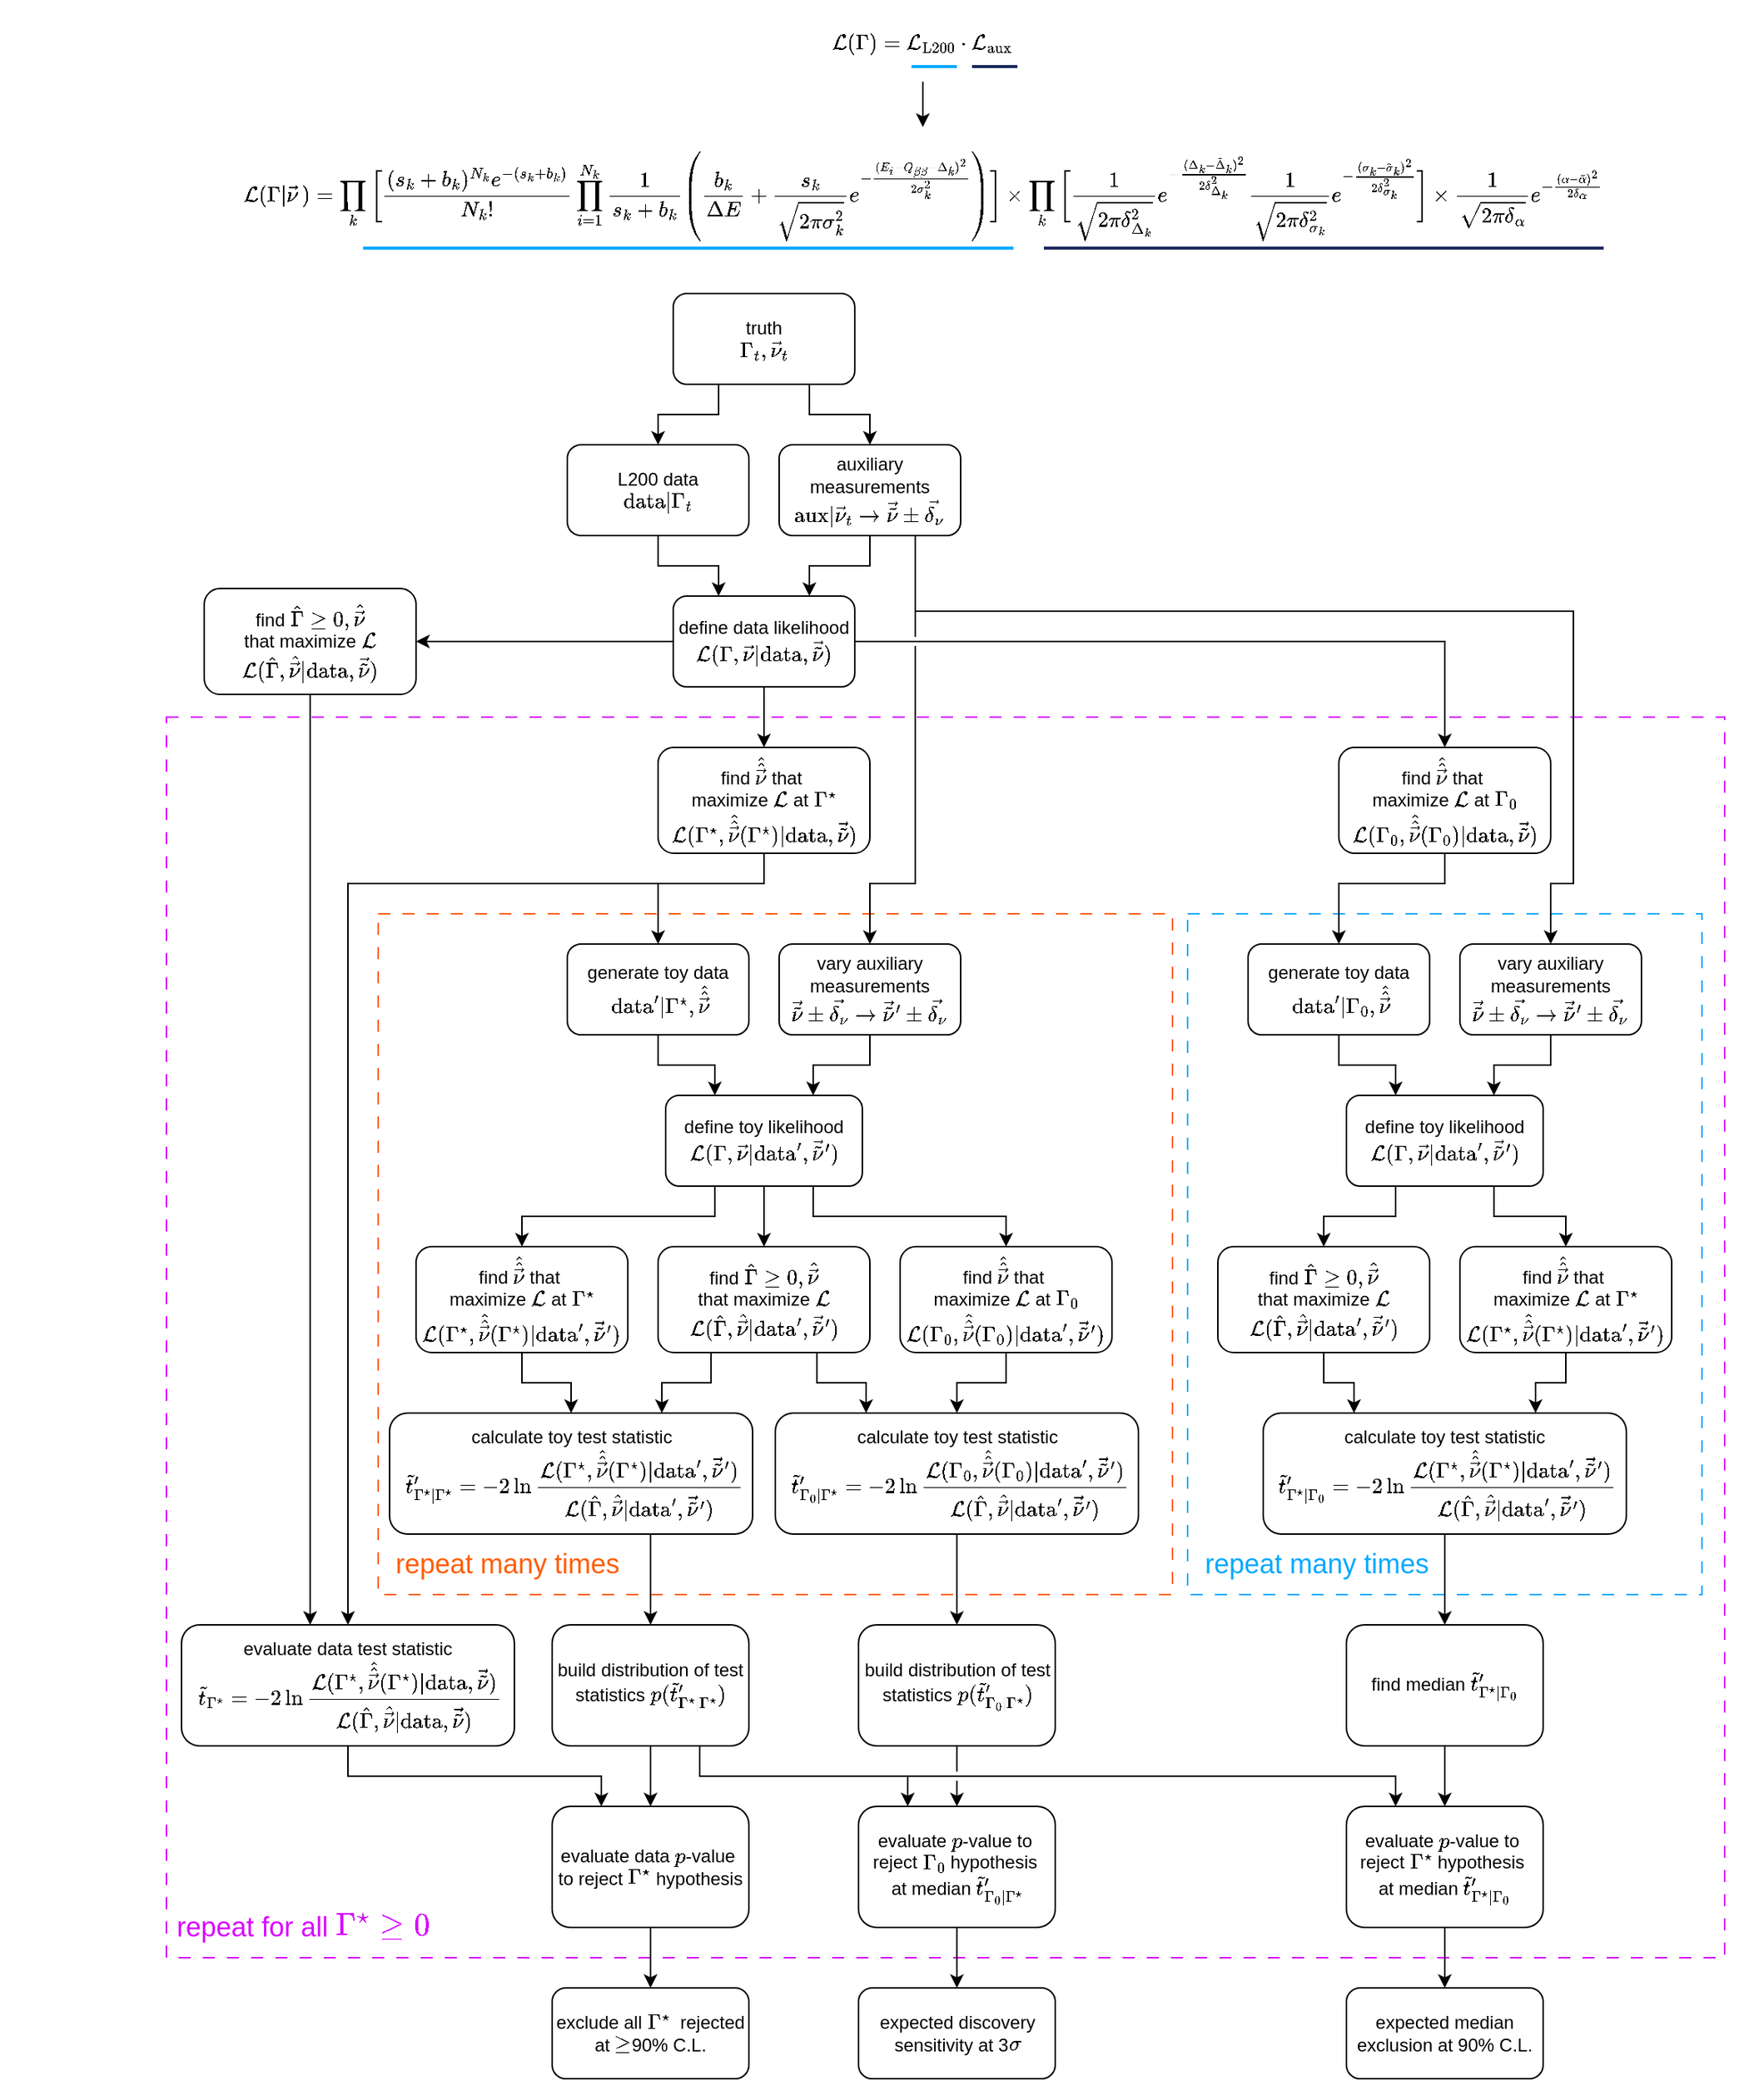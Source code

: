 <mxfile version="26.0.16">
  <diagram name="Page-1" id="N17phzSXL9w7y8zX3gDE">
    <mxGraphModel dx="3123" dy="1277" grid="1" gridSize="10" guides="1" tooltips="1" connect="1" arrows="1" fold="1" page="1" pageScale="1" pageWidth="850" pageHeight="1100" math="1" shadow="0">
      <root>
        <mxCell id="0" />
        <mxCell id="1" parent="0" />
        <mxCell id="dGh9uOD7rtoKU6u2wli6-2" value="$$\mathcal{L}(\Gamma) = \mathcal{L}_{\textrm{L200}} \cdot \mathcal{L}_{\textrm{aux}}$$" style="text;whiteSpace=wrap;align=center;verticalAlign=middle;" parent="1" vertex="1">
          <mxGeometry y="60" width="160" height="50" as="geometry" />
        </mxCell>
        <mxCell id="dGh9uOD7rtoKU6u2wli6-6" value="" style="endArrow=none;html=1;rounded=0;fontColor=#07A9FF;strokeColor=#07A9FF;strokeWidth=2;" parent="1" edge="1">
          <mxGeometry width="50" height="50" relative="1" as="geometry">
            <mxPoint x="72.5" y="100" as="sourcePoint" />
            <mxPoint x="102.5" y="100" as="targetPoint" />
          </mxGeometry>
        </mxCell>
        <mxCell id="dGh9uOD7rtoKU6u2wli6-7" value="" style="endArrow=none;html=1;rounded=0;fontColor=#07A9FF;strokeColor=#1A2A5B;strokeWidth=2;" parent="1" edge="1">
          <mxGeometry width="50" height="50" relative="1" as="geometry">
            <mxPoint x="112.5" y="100" as="sourcePoint" />
            <mxPoint x="142.5" y="100" as="targetPoint" />
          </mxGeometry>
        </mxCell>
        <mxCell id="dGh9uOD7rtoKU6u2wli6-10" value="" style="endArrow=classic;html=1;rounded=0;exitX=0.5;exitY=1;exitDx=0;exitDy=0;entryX=0.5;entryY=0;entryDx=0;entryDy=0;" parent="1" source="dGh9uOD7rtoKU6u2wli6-2" target="dGh9uOD7rtoKU6u2wli6-1" edge="1">
          <mxGeometry width="50" height="50" relative="1" as="geometry">
            <mxPoint x="82.5" y="100" as="sourcePoint" />
            <mxPoint x="192.5" y="100" as="targetPoint" />
          </mxGeometry>
        </mxCell>
        <mxCell id="dGh9uOD7rtoKU6u2wli6-12" value="" style="group" parent="1" vertex="1" connectable="0">
          <mxGeometry x="-425" y="140" width="1010" height="90" as="geometry" />
        </mxCell>
        <mxCell id="dGh9uOD7rtoKU6u2wli6-1" value="$$\mathcal{L}(\Gamma | \vec{\nu}\,) = \prod_k \bigg[ \frac{(s_k + b_k)^{N_k} e^{-(s_k + b_k)}}{N_k!} \prod_{i=1}^{N_k} \frac{1}{s_k + b_k} \left( \frac{b_k}{\Delta E} + \frac{s_k}{\sqrt{2 \pi \sigma_k^2}} e^{-\frac{(E_i - Q_{\beta\beta} - \Delta_k)^2}{2 \sigma_k^2}} \right) \bigg] &#xa;&#xa;\times \prod_k \bigg[ \frac{1}{\sqrt{2 \pi \delta_{\Delta_k}^2}} e^{-\frac{(\Delta_k - \tilde{\Delta}_k)^2}{2 \delta_{\Delta_k}^2}}   &#xa; \frac{1}{\sqrt{2 \pi \delta_{\sigma_k}^2}} e^{-\frac{(\sigma_k - &#xa;\tilde{\sigma}_k)^2}{2 \delta_{\sigma_k}^2}} \bigg] \times \frac{1}{\sqrt{2 &#xa;\pi \delta_{\alpha} }} e^{-\frac{(\alpha - \tilde{\alpha})^2}{2 &#xa;\delta_{\alpha}}}&#xa;   $$" style="text;whiteSpace=wrap;align=center;verticalAlign=middle;" parent="dGh9uOD7rtoKU6u2wli6-12" vertex="1">
          <mxGeometry width="1010" height="90" as="geometry" />
        </mxCell>
        <mxCell id="dGh9uOD7rtoKU6u2wli6-4" value="" style="endArrow=none;html=1;rounded=0;entryX=0.607;entryY=0.786;entryDx=0;entryDy=0;entryPerimeter=0;fontColor=#07A9FF;strokeColor=#07A9FF;strokeWidth=2;" parent="dGh9uOD7rtoKU6u2wli6-12" edge="1">
          <mxGeometry width="50" height="50" relative="1" as="geometry">
            <mxPoint x="135" y="80" as="sourcePoint" />
            <mxPoint x="564.92" y="80.04" as="targetPoint" />
          </mxGeometry>
        </mxCell>
        <mxCell id="dGh9uOD7rtoKU6u2wli6-8" value="" style="endArrow=none;html=1;rounded=0;fontColor=#07A9FF;strokeColor=#1A2A5B;strokeWidth=2;" parent="dGh9uOD7rtoKU6u2wli6-12" edge="1">
          <mxGeometry width="50" height="50" relative="1" as="geometry">
            <mxPoint x="585" y="80" as="sourcePoint" />
            <mxPoint x="955" y="80" as="targetPoint" />
          </mxGeometry>
        </mxCell>
        <mxCell id="2PbKzhoj5yn5WGjKip5O-1" value="" style="group" parent="1" vertex="1" connectable="0">
          <mxGeometry x="-530" y="250" width="1140" height="1180" as="geometry" />
        </mxCell>
        <mxCell id="ZSnNDYF2Bw-W7KcPjIif-54" value="" style="rounded=0;whiteSpace=wrap;html=1;fillColor=none;dashed=1;dashPattern=8 8;strokeColor=#D907FF;fontColor=#07A9FF;" parent="2PbKzhoj5yn5WGjKip5O-1" vertex="1">
          <mxGeometry x="110" y="280" width="1030" height="820" as="geometry" />
        </mxCell>
        <mxCell id="pB9OxfSEECygrkOrtsTo-2" value="" style="rounded=0;whiteSpace=wrap;html=1;fillColor=none;dashed=1;dashPattern=8 8;strokeColor=#FF5D07;" parent="2PbKzhoj5yn5WGjKip5O-1" vertex="1">
          <mxGeometry x="250" y="410" width="525" height="450" as="geometry" />
        </mxCell>
        <mxCell id="ZSnNDYF2Bw-W7KcPjIif-4" style="edgeStyle=orthogonalEdgeStyle;rounded=0;orthogonalLoop=1;jettySize=auto;html=1;exitX=0.25;exitY=1;exitDx=0;exitDy=0;entryX=0.5;entryY=0;entryDx=0;entryDy=0;" parent="2PbKzhoj5yn5WGjKip5O-1" source="pB9OxfSEECygrkOrtsTo-5" target="pB9OxfSEECygrkOrtsTo-7" edge="1">
          <mxGeometry relative="1" as="geometry" />
        </mxCell>
        <mxCell id="ZSnNDYF2Bw-W7KcPjIif-5" style="edgeStyle=orthogonalEdgeStyle;rounded=0;orthogonalLoop=1;jettySize=auto;html=1;exitX=0.75;exitY=1;exitDx=0;exitDy=0;entryX=0.5;entryY=0;entryDx=0;entryDy=0;" parent="2PbKzhoj5yn5WGjKip5O-1" source="pB9OxfSEECygrkOrtsTo-5" target="pB9OxfSEECygrkOrtsTo-9" edge="1">
          <mxGeometry relative="1" as="geometry" />
        </mxCell>
        <mxCell id="pB9OxfSEECygrkOrtsTo-5" value="&lt;div&gt;truth&lt;b&gt;&lt;br&gt;&lt;/b&gt;&lt;/div&gt;&lt;div&gt;\(\Gamma_t,&amp;nbsp; \vec{\nu}_t\)&lt;br&gt;&lt;/div&gt;" style="rounded=1;whiteSpace=wrap;html=1;fillColor=default;" parent="2PbKzhoj5yn5WGjKip5O-1" vertex="1">
          <mxGeometry x="445" width="120" height="60" as="geometry" />
        </mxCell>
        <mxCell id="pB9OxfSEECygrkOrtsTo-6" style="edgeStyle=orthogonalEdgeStyle;rounded=0;orthogonalLoop=1;jettySize=auto;html=1;exitX=0.5;exitY=1;exitDx=0;exitDy=0;entryX=0.25;entryY=0;entryDx=0;entryDy=0;" parent="2PbKzhoj5yn5WGjKip5O-1" source="pB9OxfSEECygrkOrtsTo-7" target="pB9OxfSEECygrkOrtsTo-20" edge="1">
          <mxGeometry relative="1" as="geometry" />
        </mxCell>
        <mxCell id="pB9OxfSEECygrkOrtsTo-7" value="&lt;div&gt;L200 data&lt;/div&gt;&lt;div&gt;\(\textrm{data} | \Gamma_t\)&lt;/div&gt;" style="rounded=1;whiteSpace=wrap;html=1;" parent="2PbKzhoj5yn5WGjKip5O-1" vertex="1">
          <mxGeometry x="375" y="100" width="120" height="60" as="geometry" />
        </mxCell>
        <mxCell id="pB9OxfSEECygrkOrtsTo-8" style="edgeStyle=orthogonalEdgeStyle;rounded=0;orthogonalLoop=1;jettySize=auto;html=1;exitX=0.5;exitY=1;exitDx=0;exitDy=0;entryX=0.75;entryY=0;entryDx=0;entryDy=0;" parent="2PbKzhoj5yn5WGjKip5O-1" source="pB9OxfSEECygrkOrtsTo-9" target="pB9OxfSEECygrkOrtsTo-20" edge="1">
          <mxGeometry relative="1" as="geometry" />
        </mxCell>
        <mxCell id="pB9OxfSEECygrkOrtsTo-9" value="&lt;div&gt;auxiliary measurements&lt;/div&gt;&lt;div&gt;\(\textrm{aux} | \vec{\nu}_t \to \vec{\tilde{\nu}} \pm \vec{\delta_\nu}\)&lt;/div&gt;" style="rounded=1;whiteSpace=wrap;html=1;" parent="2PbKzhoj5yn5WGjKip5O-1" vertex="1">
          <mxGeometry x="515" y="100" width="120" height="60" as="geometry" />
        </mxCell>
        <mxCell id="ZSnNDYF2Bw-W7KcPjIif-48" style="edgeStyle=orthogonalEdgeStyle;rounded=0;orthogonalLoop=1;jettySize=auto;html=1;exitX=0.5;exitY=1;exitDx=0;exitDy=0;entryX=0.5;entryY=0;entryDx=0;entryDy=0;" parent="2PbKzhoj5yn5WGjKip5O-1" source="pB9OxfSEECygrkOrtsTo-11" target="pB9OxfSEECygrkOrtsTo-13" edge="1">
          <mxGeometry relative="1" as="geometry">
            <Array as="points">
              <mxPoint x="505" y="390" />
              <mxPoint x="435" y="390" />
            </Array>
          </mxGeometry>
        </mxCell>
        <mxCell id="ZSnNDYF2Bw-W7KcPjIif-50" style="edgeStyle=orthogonalEdgeStyle;rounded=0;orthogonalLoop=1;jettySize=auto;html=1;exitX=0.5;exitY=1;exitDx=0;exitDy=0;entryX=0.5;entryY=0;entryDx=0;entryDy=0;" parent="2PbKzhoj5yn5WGjKip5O-1" source="pB9OxfSEECygrkOrtsTo-11" target="pB9OxfSEECygrkOrtsTo-22" edge="1">
          <mxGeometry relative="1" as="geometry">
            <Array as="points">
              <mxPoint x="505" y="390" />
              <mxPoint x="230" y="390" />
            </Array>
          </mxGeometry>
        </mxCell>
        <mxCell id="pB9OxfSEECygrkOrtsTo-11" value="&lt;div&gt;find \(\hat{\hat{\vec{\nu}}}\) that&amp;nbsp;&lt;/div&gt;&lt;div&gt;maximize \( \mathcal{L}\) at \(\Gamma^{\star}\)\(\mathcal{L}(\Gamma^{\star}, \hat{\hat{\vec{\nu}}}(\Gamma^{\star}) | \textrm{data},&amp;nbsp;\vec{\tilde{\nu}})\)&lt;/div&gt;" style="rounded=1;whiteSpace=wrap;html=1;" parent="2PbKzhoj5yn5WGjKip5O-1" vertex="1">
          <mxGeometry x="435" y="300" width="140" height="70" as="geometry" />
        </mxCell>
        <mxCell id="ZSnNDYF2Bw-W7KcPjIif-9" style="edgeStyle=orthogonalEdgeStyle;rounded=0;orthogonalLoop=1;jettySize=auto;html=1;exitX=0.5;exitY=1;exitDx=0;exitDy=0;entryX=0.25;entryY=0;entryDx=0;entryDy=0;" parent="2PbKzhoj5yn5WGjKip5O-1" source="pB9OxfSEECygrkOrtsTo-13" target="pB9OxfSEECygrkOrtsTo-31" edge="1">
          <mxGeometry relative="1" as="geometry" />
        </mxCell>
        <mxCell id="pB9OxfSEECygrkOrtsTo-13" value="&lt;div&gt;generate toy data&lt;/div&gt;&lt;div&gt;&amp;nbsp;\( \textrm{data}^{\prime} | \Gamma^{\star},&amp;nbsp; \hat{\hat{\vec{\nu}}}\)&lt;/div&gt;" style="rounded=1;whiteSpace=wrap;html=1;" parent="2PbKzhoj5yn5WGjKip5O-1" vertex="1">
          <mxGeometry x="375" y="430" width="120" height="60" as="geometry" />
        </mxCell>
        <mxCell id="ZSnNDYF2Bw-W7KcPjIif-10" style="edgeStyle=orthogonalEdgeStyle;rounded=0;orthogonalLoop=1;jettySize=auto;html=1;exitX=0.5;exitY=1;exitDx=0;exitDy=0;entryX=0.75;entryY=0;entryDx=0;entryDy=0;" parent="2PbKzhoj5yn5WGjKip5O-1" source="pB9OxfSEECygrkOrtsTo-15" target="pB9OxfSEECygrkOrtsTo-31" edge="1">
          <mxGeometry relative="1" as="geometry" />
        </mxCell>
        <mxCell id="pB9OxfSEECygrkOrtsTo-15" value="&lt;div&gt;vary auxiliary measurements&lt;/div&gt;&lt;div&gt;\(&amp;nbsp;\vec{\tilde{\nu}} \pm \vec{\delta_\nu} \to \vec{\tilde{\nu}}^{\prime} \pm \vec{\delta_\nu} \)&lt;/div&gt;" style="rounded=1;whiteSpace=wrap;html=1;" parent="2PbKzhoj5yn5WGjKip5O-1" vertex="1">
          <mxGeometry x="515" y="430" width="120" height="60" as="geometry" />
        </mxCell>
        <mxCell id="pB9OxfSEECygrkOrtsTo-16" style="edgeStyle=orthogonalEdgeStyle;rounded=0;orthogonalLoop=1;jettySize=auto;html=1;entryX=0.5;entryY=0;entryDx=0;entryDy=0;exitX=0.75;exitY=1;exitDx=0;exitDy=0;" parent="2PbKzhoj5yn5WGjKip5O-1" source="pB9OxfSEECygrkOrtsTo-17" target="pB9OxfSEECygrkOrtsTo-26" edge="1">
          <mxGeometry relative="1" as="geometry">
            <mxPoint x="604.667" y="620" as="targetPoint" />
            <Array as="points">
              <mxPoint x="430" y="820" />
            </Array>
          </mxGeometry>
        </mxCell>
        <mxCell id="pB9OxfSEECygrkOrtsTo-17" value="&lt;div&gt;calculate toy test statistic&lt;/div&gt;&lt;div&gt;&amp;nbsp;\(\tilde{t}_{\Gamma^{\star}|\Gamma^{\star}}^{\prime} = -2 \ln{ \dfrac{\mathcal{L}(\Gamma^{\star} , \hat{\hat{\vec{\nu}}}(\Gamma^{\star}) | \textrm{data}^{\prime},&amp;nbsp;\vec{\tilde{\nu}}^{\prime})}{\mathcal{L}(\hat{\Gamma} , \hat{\vec{\nu}}| \textrm{data}^{\prime},\vec{\tilde{\nu}}^{\prime})}} \)&lt;/div&gt;" style="rounded=1;whiteSpace=wrap;html=1;" parent="2PbKzhoj5yn5WGjKip5O-1" vertex="1">
          <mxGeometry x="257.5" y="740" width="240" height="80" as="geometry" />
        </mxCell>
        <mxCell id="ZSnNDYF2Bw-W7KcPjIif-44" style="edgeStyle=orthogonalEdgeStyle;rounded=0;orthogonalLoop=1;jettySize=auto;html=1;exitX=0;exitY=0.5;exitDx=0;exitDy=0;entryX=1;entryY=0.5;entryDx=0;entryDy=0;" parent="2PbKzhoj5yn5WGjKip5O-1" source="pB9OxfSEECygrkOrtsTo-20" target="ZSnNDYF2Bw-W7KcPjIif-1" edge="1">
          <mxGeometry relative="1" as="geometry" />
        </mxCell>
        <mxCell id="ZSnNDYF2Bw-W7KcPjIif-45" style="edgeStyle=orthogonalEdgeStyle;rounded=0;orthogonalLoop=1;jettySize=auto;html=1;exitX=0.5;exitY=1;exitDx=0;exitDy=0;entryX=0.5;entryY=0;entryDx=0;entryDy=0;" parent="2PbKzhoj5yn5WGjKip5O-1" source="pB9OxfSEECygrkOrtsTo-20" target="pB9OxfSEECygrkOrtsTo-11" edge="1">
          <mxGeometry relative="1" as="geometry" />
        </mxCell>
        <mxCell id="ZSnNDYF2Bw-W7KcPjIif-46" style="edgeStyle=orthogonalEdgeStyle;rounded=0;orthogonalLoop=1;jettySize=auto;html=1;exitX=1;exitY=0.5;exitDx=0;exitDy=0;entryX=0.5;entryY=0;entryDx=0;entryDy=0;" parent="2PbKzhoj5yn5WGjKip5O-1" source="pB9OxfSEECygrkOrtsTo-20" target="ZSnNDYF2Bw-W7KcPjIif-40" edge="1">
          <mxGeometry relative="1" as="geometry" />
        </mxCell>
        <mxCell id="pB9OxfSEECygrkOrtsTo-20" value="&lt;div&gt;define data likelihood&lt;/div&gt;&lt;div&gt;\(\mathcal{L}(\Gamma, \vec{\nu}&amp;nbsp;| \textrm{data},&amp;nbsp;\vec{\tilde{\nu}} ) \)&lt;br&gt;&lt;/div&gt;" style="rounded=1;whiteSpace=wrap;html=1;" parent="2PbKzhoj5yn5WGjKip5O-1" vertex="1">
          <mxGeometry x="445" y="200" width="120" height="60" as="geometry" />
        </mxCell>
        <mxCell id="pB9OxfSEECygrkOrtsTo-21" style="edgeStyle=orthogonalEdgeStyle;rounded=0;orthogonalLoop=1;jettySize=auto;html=1;exitX=0.5;exitY=1;exitDx=0;exitDy=0;entryX=0.25;entryY=0;entryDx=0;entryDy=0;" parent="2PbKzhoj5yn5WGjKip5O-1" source="pB9OxfSEECygrkOrtsTo-22" target="pB9OxfSEECygrkOrtsTo-28" edge="1">
          <mxGeometry relative="1" as="geometry" />
        </mxCell>
        <mxCell id="pB9OxfSEECygrkOrtsTo-22" value="&lt;div&gt;evaluate data test statistic&lt;/div&gt;&lt;div&gt;&amp;nbsp;\(\tilde{t}_{\Gamma^{\star}} = -2 \ln{ \dfrac{\mathcal{L}(\Gamma^{\star} , \hat{\hat{\vec{\nu}}}(\Gamma^{\star})| \textrm{data}, \vec{\tilde{\nu}})}{\mathcal{L}(\hat{\Gamma} , \hat{\vec{\nu}} | \textrm{data},&amp;nbsp;\vec{\tilde{\nu}})}} \)&lt;/div&gt;" style="rounded=1;whiteSpace=wrap;html=1;" parent="2PbKzhoj5yn5WGjKip5O-1" vertex="1">
          <mxGeometry x="120" y="880" width="220" height="80" as="geometry" />
        </mxCell>
        <mxCell id="pB9OxfSEECygrkOrtsTo-24" value="repeat many times " style="text;html=1;align=center;verticalAlign=middle;resizable=0;points=[];autosize=1;strokeColor=none;fillColor=none;fontColor=#FF5D07;fontStyle=0;fontSize=18;" parent="2PbKzhoj5yn5WGjKip5O-1" vertex="1">
          <mxGeometry x="250" y="820" width="170" height="40" as="geometry" />
        </mxCell>
        <mxCell id="pB9OxfSEECygrkOrtsTo-25" style="edgeStyle=orthogonalEdgeStyle;rounded=0;orthogonalLoop=1;jettySize=auto;html=1;exitX=0.5;exitY=1;exitDx=0;exitDy=0;entryX=0.5;entryY=0;entryDx=0;entryDy=0;" parent="2PbKzhoj5yn5WGjKip5O-1" source="pB9OxfSEECygrkOrtsTo-26" target="pB9OxfSEECygrkOrtsTo-28" edge="1">
          <mxGeometry relative="1" as="geometry" />
        </mxCell>
        <mxCell id="bBynNb3wQJQUOTrhg3W1-17" style="edgeStyle=orthogonalEdgeStyle;rounded=0;orthogonalLoop=1;jettySize=auto;html=1;exitX=0.75;exitY=1;exitDx=0;exitDy=0;entryX=0.25;entryY=0;entryDx=0;entryDy=0;jumpStyle=gap;" edge="1" parent="2PbKzhoj5yn5WGjKip5O-1" source="pB9OxfSEECygrkOrtsTo-26" target="ZSnNDYF2Bw-W7KcPjIif-55">
          <mxGeometry relative="1" as="geometry" />
        </mxCell>
        <mxCell id="bBynNb3wQJQUOTrhg3W1-20" style="edgeStyle=orthogonalEdgeStyle;rounded=0;orthogonalLoop=1;jettySize=auto;html=1;exitX=0.75;exitY=1;exitDx=0;exitDy=0;entryX=0.25;entryY=0;entryDx=0;entryDy=0;" edge="1" parent="2PbKzhoj5yn5WGjKip5O-1" source="pB9OxfSEECygrkOrtsTo-26" target="bBynNb3wQJQUOTrhg3W1-15">
          <mxGeometry relative="1" as="geometry" />
        </mxCell>
        <mxCell id="pB9OxfSEECygrkOrtsTo-26" value="build distribution of test statistics \( p(\tilde{t}_{\Gamma^{\star}|\Gamma^{\star}}^{\prime} ) \)" style="rounded=1;whiteSpace=wrap;html=1;" parent="2PbKzhoj5yn5WGjKip5O-1" vertex="1">
          <mxGeometry x="365" y="880" width="130" height="80" as="geometry" />
        </mxCell>
        <mxCell id="pB9OxfSEECygrkOrtsTo-27" style="edgeStyle=orthogonalEdgeStyle;rounded=0;orthogonalLoop=1;jettySize=auto;html=1;exitX=0.5;exitY=1;exitDx=0;exitDy=0;entryX=0.5;entryY=0;entryDx=0;entryDy=0;" parent="2PbKzhoj5yn5WGjKip5O-1" source="pB9OxfSEECygrkOrtsTo-28" target="pB9OxfSEECygrkOrtsTo-29" edge="1">
          <mxGeometry relative="1" as="geometry">
            <mxPoint x="444.69" y="990" as="targetPoint" />
          </mxGeometry>
        </mxCell>
        <mxCell id="pB9OxfSEECygrkOrtsTo-28" value="&lt;div&gt;evaluate data \(p\)-value&amp;nbsp;&lt;/div&gt;&lt;div&gt;to reject \(\Gamma^{\star}\) hypothesis&lt;/div&gt;" style="rounded=1;whiteSpace=wrap;html=1;" parent="2PbKzhoj5yn5WGjKip5O-1" vertex="1">
          <mxGeometry x="365" y="1000" width="130" height="80" as="geometry" />
        </mxCell>
        <mxCell id="pB9OxfSEECygrkOrtsTo-29" value="exclude all \(\Gamma^{\star}\)&amp;nbsp; rejected at \(\geq\)90% C.L." style="rounded=1;whiteSpace=wrap;html=1;" parent="2PbKzhoj5yn5WGjKip5O-1" vertex="1">
          <mxGeometry x="365" y="1120" width="130" height="60" as="geometry" />
        </mxCell>
        <mxCell id="ZSnNDYF2Bw-W7KcPjIif-13" style="edgeStyle=orthogonalEdgeStyle;rounded=0;orthogonalLoop=1;jettySize=auto;html=1;exitX=0.25;exitY=1;exitDx=0;exitDy=0;entryX=0.5;entryY=0;entryDx=0;entryDy=0;" parent="2PbKzhoj5yn5WGjKip5O-1" source="pB9OxfSEECygrkOrtsTo-31" target="bBynNb3wQJQUOTrhg3W1-8" edge="1">
          <mxGeometry relative="1" as="geometry">
            <mxPoint x="425.0" y="630" as="targetPoint" />
          </mxGeometry>
        </mxCell>
        <mxCell id="ZSnNDYF2Bw-W7KcPjIif-14" style="edgeStyle=orthogonalEdgeStyle;rounded=0;orthogonalLoop=1;jettySize=auto;html=1;exitX=0.5;exitY=1;exitDx=0;exitDy=0;entryX=0.5;entryY=0;entryDx=0;entryDy=0;" parent="2PbKzhoj5yn5WGjKip5O-1" source="pB9OxfSEECygrkOrtsTo-31" target="bBynNb3wQJQUOTrhg3W1-7" edge="1">
          <mxGeometry relative="1" as="geometry">
            <mxPoint x="585.0" y="630" as="targetPoint" />
            <Array as="points" />
          </mxGeometry>
        </mxCell>
        <mxCell id="bBynNb3wQJQUOTrhg3W1-5" style="edgeStyle=orthogonalEdgeStyle;rounded=0;orthogonalLoop=1;jettySize=auto;html=1;exitX=0.75;exitY=1;exitDx=0;exitDy=0;entryX=0.5;entryY=0;entryDx=0;entryDy=0;" edge="1" parent="2PbKzhoj5yn5WGjKip5O-1" source="pB9OxfSEECygrkOrtsTo-31" target="bBynNb3wQJQUOTrhg3W1-3">
          <mxGeometry relative="1" as="geometry" />
        </mxCell>
        <mxCell id="pB9OxfSEECygrkOrtsTo-31" value="&lt;div&gt;define toy likelihood&lt;/div&gt;&lt;div&gt;\(\mathcal{L}(\Gamma, \vec{\nu}&amp;nbsp;| \textrm{data}^{\prime},&amp;nbsp;\vec{\tilde{\nu}}^{\prime} ) \)&lt;br&gt;&lt;/div&gt;" style="rounded=1;whiteSpace=wrap;html=1;" parent="2PbKzhoj5yn5WGjKip5O-1" vertex="1">
          <mxGeometry x="440" y="530" width="130" height="60" as="geometry" />
        </mxCell>
        <mxCell id="pB9OxfSEECygrkOrtsTo-32" value="repeat for all \( \Gamma^{\star} \geq 0\) " style="text;html=1;align=center;verticalAlign=middle;resizable=0;points=[];autosize=1;strokeColor=none;fillColor=none;fontColor=#D907FF;fontStyle=0;fontSize=18;" parent="2PbKzhoj5yn5WGjKip5O-1" vertex="1">
          <mxGeometry x="30" y="1060" width="340" height="40" as="geometry" />
        </mxCell>
        <mxCell id="ZSnNDYF2Bw-W7KcPjIif-6" style="edgeStyle=orthogonalEdgeStyle;rounded=0;orthogonalLoop=1;jettySize=auto;html=1;exitX=0.5;exitY=1;exitDx=0;exitDy=0;entryX=0.388;entryY=0;entryDx=0;entryDy=0;entryPerimeter=0;" parent="2PbKzhoj5yn5WGjKip5O-1" source="ZSnNDYF2Bw-W7KcPjIif-1" target="pB9OxfSEECygrkOrtsTo-22" edge="1">
          <mxGeometry relative="1" as="geometry">
            <Array as="points">
              <mxPoint x="205" y="880" />
            </Array>
          </mxGeometry>
        </mxCell>
        <mxCell id="ZSnNDYF2Bw-W7KcPjIif-1" value="&lt;div&gt;find \(\hat{\Gamma} \geq 0, \hat{\vec{\nu}}\) that&amp;nbsp;maximize \( \mathcal{L}\) \(\mathcal{L}(\hat{\Gamma} , \hat{\vec{\nu}} | \textrm{data},&amp;nbsp;\vec{\tilde{\nu}})\)&lt;/div&gt;" style="rounded=1;whiteSpace=wrap;html=1;" parent="2PbKzhoj5yn5WGjKip5O-1" vertex="1">
          <mxGeometry x="135" y="195" width="140" height="70" as="geometry" />
        </mxCell>
        <mxCell id="ZSnNDYF2Bw-W7KcPjIif-18" style="edgeStyle=orthogonalEdgeStyle;rounded=0;orthogonalLoop=1;jettySize=auto;html=1;exitX=0.25;exitY=1;exitDx=0;exitDy=0;entryX=0.75;entryY=0;entryDx=0;entryDy=0;" parent="2PbKzhoj5yn5WGjKip5O-1" source="bBynNb3wQJQUOTrhg3W1-7" target="pB9OxfSEECygrkOrtsTo-17" edge="1">
          <mxGeometry relative="1" as="geometry">
            <mxPoint x="585.0" y="700" as="sourcePoint" />
          </mxGeometry>
        </mxCell>
        <mxCell id="ZSnNDYF2Bw-W7KcPjIif-17" style="edgeStyle=orthogonalEdgeStyle;rounded=0;orthogonalLoop=1;jettySize=auto;html=1;exitX=0.5;exitY=1;exitDx=0;exitDy=0;entryX=0.5;entryY=0;entryDx=0;entryDy=0;" parent="2PbKzhoj5yn5WGjKip5O-1" source="bBynNb3wQJQUOTrhg3W1-8" target="pB9OxfSEECygrkOrtsTo-17" edge="1">
          <mxGeometry relative="1" as="geometry">
            <mxPoint x="425.0" y="700" as="sourcePoint" />
            <mxPoint x="425" y="740" as="targetPoint" />
            <Array as="points" />
          </mxGeometry>
        </mxCell>
        <mxCell id="ZSnNDYF2Bw-W7KcPjIif-21" value="" style="rounded=0;whiteSpace=wrap;html=1;fillColor=none;dashed=1;dashPattern=8 8;strokeColor=#07A9FF;" parent="2PbKzhoj5yn5WGjKip5O-1" vertex="1">
          <mxGeometry x="785" y="410" width="340" height="450" as="geometry" />
        </mxCell>
        <mxCell id="ZSnNDYF2Bw-W7KcPjIif-24" style="edgeStyle=orthogonalEdgeStyle;rounded=0;orthogonalLoop=1;jettySize=auto;html=1;exitX=0.5;exitY=1;exitDx=0;exitDy=0;entryX=0.25;entryY=0;entryDx=0;entryDy=0;" parent="2PbKzhoj5yn5WGjKip5O-1" source="ZSnNDYF2Bw-W7KcPjIif-25" target="ZSnNDYF2Bw-W7KcPjIif-33" edge="1">
          <mxGeometry relative="1" as="geometry" />
        </mxCell>
        <mxCell id="ZSnNDYF2Bw-W7KcPjIif-25" value="&lt;div&gt;generate toy data&lt;/div&gt;&lt;div&gt;&amp;nbsp;\( \textrm{data}^{\prime} | \Gamma_0,&amp;nbsp; \hat{\hat{\vec{\nu}}}\)&lt;/div&gt;" style="rounded=1;whiteSpace=wrap;html=1;" parent="2PbKzhoj5yn5WGjKip5O-1" vertex="1">
          <mxGeometry x="825" y="430" width="120" height="60" as="geometry" />
        </mxCell>
        <mxCell id="ZSnNDYF2Bw-W7KcPjIif-26" style="edgeStyle=orthogonalEdgeStyle;rounded=0;orthogonalLoop=1;jettySize=auto;html=1;exitX=0.5;exitY=1;exitDx=0;exitDy=0;entryX=0.75;entryY=0;entryDx=0;entryDy=0;" parent="2PbKzhoj5yn5WGjKip5O-1" source="ZSnNDYF2Bw-W7KcPjIif-27" target="ZSnNDYF2Bw-W7KcPjIif-33" edge="1">
          <mxGeometry relative="1" as="geometry" />
        </mxCell>
        <mxCell id="ZSnNDYF2Bw-W7KcPjIif-27" value="&lt;div&gt;vary auxiliary measurements&lt;/div&gt;&lt;div&gt;\(&amp;nbsp;\vec{\tilde{\nu}} \pm \vec{\delta_\nu} \to \vec{\tilde{\nu}}^{\prime} \pm \vec{\delta_\nu} \)&lt;/div&gt;" style="rounded=1;whiteSpace=wrap;html=1;" parent="2PbKzhoj5yn5WGjKip5O-1" vertex="1">
          <mxGeometry x="965" y="430" width="120" height="60" as="geometry" />
        </mxCell>
        <mxCell id="ZSnNDYF2Bw-W7KcPjIif-28" style="edgeStyle=orthogonalEdgeStyle;rounded=0;orthogonalLoop=1;jettySize=auto;html=1;exitX=0.5;exitY=1;exitDx=0;exitDy=0;entryX=0.5;entryY=0;entryDx=0;entryDy=0;" parent="2PbKzhoj5yn5WGjKip5O-1" source="ZSnNDYF2Bw-W7KcPjIif-29" target="ZSnNDYF2Bw-W7KcPjIif-51" edge="1">
          <mxGeometry relative="1" as="geometry">
            <mxPoint x="955" y="880" as="targetPoint" />
          </mxGeometry>
        </mxCell>
        <mxCell id="ZSnNDYF2Bw-W7KcPjIif-29" value="&lt;div&gt;calculate toy test statistic&lt;/div&gt;&lt;div&gt;&amp;nbsp;\(\tilde{t}_{\Gamma^{\star} | \Gamma_0}^{\prime} = -2 \ln{ \dfrac{\mathcal{L}(\Gamma^{\star} , \hat{\hat{\vec{\nu}}}(\Gamma^{\star}) | \textrm{data}^{\prime},&amp;nbsp;\vec{\tilde{\nu}}^{\prime})}{\mathcal{L}(\hat{\Gamma} , \hat{\vec{\nu}}| \textrm{data}^{\prime},\vec{\tilde{\nu}}^{\prime})}} \)&lt;/div&gt;" style="rounded=1;whiteSpace=wrap;html=1;" parent="2PbKzhoj5yn5WGjKip5O-1" vertex="1">
          <mxGeometry x="835" y="740" width="240" height="80" as="geometry" />
        </mxCell>
        <mxCell id="ZSnNDYF2Bw-W7KcPjIif-30" value="repeat many times " style="text;html=1;align=center;verticalAlign=middle;resizable=0;points=[];autosize=1;strokeColor=none;fillColor=none;fontColor=#07A9FF;fontStyle=0;fontSize=18;" parent="2PbKzhoj5yn5WGjKip5O-1" vertex="1">
          <mxGeometry x="785" y="820" width="170" height="40" as="geometry" />
        </mxCell>
        <mxCell id="ZSnNDYF2Bw-W7KcPjIif-31" style="edgeStyle=orthogonalEdgeStyle;rounded=0;orthogonalLoop=1;jettySize=auto;html=1;exitX=0.25;exitY=1;exitDx=0;exitDy=0;entryX=0.5;entryY=0;entryDx=0;entryDy=0;" parent="2PbKzhoj5yn5WGjKip5O-1" source="ZSnNDYF2Bw-W7KcPjIif-33" target="ZSnNDYF2Bw-W7KcPjIif-37" edge="1">
          <mxGeometry relative="1" as="geometry" />
        </mxCell>
        <mxCell id="ZSnNDYF2Bw-W7KcPjIif-32" style="edgeStyle=orthogonalEdgeStyle;rounded=0;orthogonalLoop=1;jettySize=auto;html=1;exitX=0.75;exitY=1;exitDx=0;exitDy=0;entryX=0.5;entryY=0;entryDx=0;entryDy=0;" parent="2PbKzhoj5yn5WGjKip5O-1" source="ZSnNDYF2Bw-W7KcPjIif-33" target="ZSnNDYF2Bw-W7KcPjIif-35" edge="1">
          <mxGeometry relative="1" as="geometry" />
        </mxCell>
        <mxCell id="ZSnNDYF2Bw-W7KcPjIif-33" value="&lt;div&gt;define toy likelihood&lt;/div&gt;&lt;div&gt;\(\mathcal{L}(\Gamma, \vec{\nu}&amp;nbsp;| \textrm{data}^{\prime},&amp;nbsp;\vec{\tilde{\nu}}^{\prime} ) \)&lt;br&gt;&lt;/div&gt;" style="rounded=1;whiteSpace=wrap;html=1;" parent="2PbKzhoj5yn5WGjKip5O-1" vertex="1">
          <mxGeometry x="890" y="530" width="130" height="60" as="geometry" />
        </mxCell>
        <mxCell id="ZSnNDYF2Bw-W7KcPjIif-34" style="edgeStyle=orthogonalEdgeStyle;rounded=0;orthogonalLoop=1;jettySize=auto;html=1;exitX=0.5;exitY=1;exitDx=0;exitDy=0;entryX=0.75;entryY=0;entryDx=0;entryDy=0;" parent="2PbKzhoj5yn5WGjKip5O-1" source="ZSnNDYF2Bw-W7KcPjIif-35" target="ZSnNDYF2Bw-W7KcPjIif-29" edge="1">
          <mxGeometry relative="1" as="geometry" />
        </mxCell>
        <mxCell id="ZSnNDYF2Bw-W7KcPjIif-35" value="&lt;div&gt;find \(\hat{\hat{\vec{\nu}}}\) that&amp;nbsp;&lt;/div&gt;&lt;div&gt;maximize \( \mathcal{L}\) at \(\Gamma^{\star}\)\(\mathcal{L}(\Gamma^{\star}, \hat{\hat{\vec{\nu}}}(\Gamma^{\star}) | \textrm{data}^{\prime},&amp;nbsp;\vec{\tilde{\nu}}^{\prime})\)&lt;/div&gt;" style="rounded=1;whiteSpace=wrap;html=1;" parent="2PbKzhoj5yn5WGjKip5O-1" vertex="1">
          <mxGeometry x="965" y="630" width="140" height="70" as="geometry" />
        </mxCell>
        <mxCell id="ZSnNDYF2Bw-W7KcPjIif-36" style="edgeStyle=orthogonalEdgeStyle;rounded=0;orthogonalLoop=1;jettySize=auto;html=1;exitX=0.5;exitY=1;exitDx=0;exitDy=0;entryX=0.25;entryY=0;entryDx=0;entryDy=0;" parent="2PbKzhoj5yn5WGjKip5O-1" source="ZSnNDYF2Bw-W7KcPjIif-37" target="ZSnNDYF2Bw-W7KcPjIif-29" edge="1">
          <mxGeometry relative="1" as="geometry" />
        </mxCell>
        <mxCell id="ZSnNDYF2Bw-W7KcPjIif-37" value="&lt;div&gt;find \(\hat{\Gamma} \geq 0, \hat{\vec{\nu}}\) that&amp;nbsp;maximize \( \mathcal{L}\) \(\mathcal{L}(\hat{\Gamma} , \hat{\vec{\nu}} | \textrm{data}^{\prime},&amp;nbsp;\vec{\tilde{\nu}}^{\prime})\)&lt;/div&gt;" style="rounded=1;whiteSpace=wrap;html=1;" parent="2PbKzhoj5yn5WGjKip5O-1" vertex="1">
          <mxGeometry x="805" y="630" width="140" height="70" as="geometry" />
        </mxCell>
        <mxCell id="ZSnNDYF2Bw-W7KcPjIif-49" style="edgeStyle=orthogonalEdgeStyle;rounded=0;orthogonalLoop=1;jettySize=auto;html=1;exitX=0.5;exitY=1;exitDx=0;exitDy=0;entryX=0.5;entryY=0;entryDx=0;entryDy=0;" parent="2PbKzhoj5yn5WGjKip5O-1" source="ZSnNDYF2Bw-W7KcPjIif-40" target="ZSnNDYF2Bw-W7KcPjIif-25" edge="1">
          <mxGeometry relative="1" as="geometry">
            <Array as="points">
              <mxPoint x="955" y="390" />
              <mxPoint x="885" y="390" />
            </Array>
          </mxGeometry>
        </mxCell>
        <mxCell id="ZSnNDYF2Bw-W7KcPjIif-40" value="&lt;div&gt;find \(\hat{\hat{\vec{\nu}}}\) that&amp;nbsp;&lt;/div&gt;&lt;div&gt;maximize \( \mathcal{L}\) at \(\Gamma_{0}\)\(\mathcal{L}(\Gamma_{0}, \hat{\hat{\vec{\nu}}}(\Gamma_{0}) | \textrm{data},&amp;nbsp;\vec{\tilde{\nu}})\)&lt;/div&gt;" style="rounded=1;whiteSpace=wrap;html=1;" parent="2PbKzhoj5yn5WGjKip5O-1" vertex="1">
          <mxGeometry x="885" y="300" width="140" height="70" as="geometry" />
        </mxCell>
        <mxCell id="ZSnNDYF2Bw-W7KcPjIif-43" style="edgeStyle=orthogonalEdgeStyle;rounded=0;orthogonalLoop=1;jettySize=auto;html=1;exitX=0.75;exitY=1;exitDx=0;exitDy=0;entryX=0.5;entryY=0;entryDx=0;entryDy=0;jumpStyle=gap;" parent="2PbKzhoj5yn5WGjKip5O-1" source="pB9OxfSEECygrkOrtsTo-9" target="pB9OxfSEECygrkOrtsTo-15" edge="1">
          <mxGeometry relative="1" as="geometry">
            <Array as="points">
              <mxPoint x="605" y="390" />
              <mxPoint x="575" y="390" />
            </Array>
          </mxGeometry>
        </mxCell>
        <mxCell id="ZSnNDYF2Bw-W7KcPjIif-42" style="edgeStyle=orthogonalEdgeStyle;rounded=0;orthogonalLoop=1;jettySize=auto;html=1;exitX=0.75;exitY=1;exitDx=0;exitDy=0;entryX=0.5;entryY=0;entryDx=0;entryDy=0;jumpStyle=gap;" parent="2PbKzhoj5yn5WGjKip5O-1" source="pB9OxfSEECygrkOrtsTo-9" target="ZSnNDYF2Bw-W7KcPjIif-27" edge="1">
          <mxGeometry relative="1" as="geometry">
            <Array as="points">
              <mxPoint x="605" y="210" />
              <mxPoint x="1040" y="210" />
              <mxPoint x="1040" y="390" />
              <mxPoint x="1025" y="390" />
            </Array>
          </mxGeometry>
        </mxCell>
        <mxCell id="ZSnNDYF2Bw-W7KcPjIif-56" style="edgeStyle=orthogonalEdgeStyle;rounded=0;orthogonalLoop=1;jettySize=auto;html=1;exitX=0.5;exitY=1;exitDx=0;exitDy=0;entryX=0.5;entryY=0;entryDx=0;entryDy=0;" parent="2PbKzhoj5yn5WGjKip5O-1" source="ZSnNDYF2Bw-W7KcPjIif-51" target="ZSnNDYF2Bw-W7KcPjIif-55" edge="1">
          <mxGeometry relative="1" as="geometry" />
        </mxCell>
        <mxCell id="ZSnNDYF2Bw-W7KcPjIif-51" value="find median \( \tilde{t}_{\Gamma^{\star} | \Gamma_0}^{\prime} \)" style="rounded=1;whiteSpace=wrap;html=1;" parent="2PbKzhoj5yn5WGjKip5O-1" vertex="1">
          <mxGeometry x="890" y="880" width="130" height="80" as="geometry" />
        </mxCell>
        <mxCell id="ZSnNDYF2Bw-W7KcPjIif-58" style="edgeStyle=orthogonalEdgeStyle;rounded=0;orthogonalLoop=1;jettySize=auto;html=1;exitX=0.5;exitY=1;exitDx=0;exitDy=0;entryX=0.5;entryY=0;entryDx=0;entryDy=0;" parent="2PbKzhoj5yn5WGjKip5O-1" source="ZSnNDYF2Bw-W7KcPjIif-55" target="ZSnNDYF2Bw-W7KcPjIif-57" edge="1">
          <mxGeometry relative="1" as="geometry" />
        </mxCell>
        <mxCell id="ZSnNDYF2Bw-W7KcPjIif-55" value="&lt;div&gt;evaluate \(p\)-value to&amp;nbsp;&lt;/div&gt;&lt;div&gt;reject \(\Gamma^{\star}\) hypothesis&amp;nbsp;&lt;/div&gt;&lt;div&gt;at median \( \tilde{t}_{\Gamma^{\star} | \Gamma_0}^{\prime} \) &lt;/div&gt;" style="rounded=1;whiteSpace=wrap;html=1;" parent="2PbKzhoj5yn5WGjKip5O-1" vertex="1">
          <mxGeometry x="890" y="1000" width="130" height="80" as="geometry" />
        </mxCell>
        <mxCell id="ZSnNDYF2Bw-W7KcPjIif-57" value="expected median exclusion at 90% C.L." style="rounded=1;whiteSpace=wrap;html=1;" parent="2PbKzhoj5yn5WGjKip5O-1" vertex="1">
          <mxGeometry x="890" y="1120" width="130" height="60" as="geometry" />
        </mxCell>
        <mxCell id="bBynNb3wQJQUOTrhg3W1-3" value="&lt;div&gt;find \(\hat{\hat{\vec{\nu}}}\) that&amp;nbsp;&lt;/div&gt;&lt;div&gt;maximize \( \mathcal{L}\) at \(\Gamma_0\)\(\mathcal{L}(\Gamma_0, \hat{\hat{\vec{\nu}}}(\Gamma_0) | \textrm{data}^{\prime},&amp;nbsp;\vec{\tilde{\nu}}^{\prime})\)&lt;/div&gt;" style="rounded=1;whiteSpace=wrap;html=1;" vertex="1" parent="2PbKzhoj5yn5WGjKip5O-1">
          <mxGeometry x="595" y="630" width="140" height="70" as="geometry" />
        </mxCell>
        <mxCell id="bBynNb3wQJQUOTrhg3W1-12" style="edgeStyle=orthogonalEdgeStyle;rounded=0;orthogonalLoop=1;jettySize=auto;html=1;exitX=0.5;exitY=1;exitDx=0;exitDy=0;entryX=0.5;entryY=0;entryDx=0;entryDy=0;" edge="1" parent="2PbKzhoj5yn5WGjKip5O-1" source="bBynNb3wQJQUOTrhg3W1-4" target="bBynNb3wQJQUOTrhg3W1-11">
          <mxGeometry relative="1" as="geometry" />
        </mxCell>
        <mxCell id="bBynNb3wQJQUOTrhg3W1-4" value="&lt;div&gt;calculate toy test statistic&lt;/div&gt;&lt;div&gt;&amp;nbsp;\(\tilde{t}_{\Gamma_0|\Gamma^{\star}}^{\prime} = -2 \ln{ \dfrac{\mathcal{L}(\Gamma_0 , \hat{\hat{\vec{\nu}}}(\Gamma_0) | \textrm{data}^{\prime},&amp;nbsp;\vec{\tilde{\nu}}^{\prime})}{\mathcal{L}(\hat{\Gamma} , \hat{\vec{\nu}}| \textrm{data}^{\prime},\vec{\tilde{\nu}}^{\prime})}} \)&lt;/div&gt;" style="rounded=1;whiteSpace=wrap;html=1;" vertex="1" parent="2PbKzhoj5yn5WGjKip5O-1">
          <mxGeometry x="512.5" y="740" width="240" height="80" as="geometry" />
        </mxCell>
        <mxCell id="bBynNb3wQJQUOTrhg3W1-6" style="edgeStyle=orthogonalEdgeStyle;rounded=0;orthogonalLoop=1;jettySize=auto;html=1;exitX=0.5;exitY=1;exitDx=0;exitDy=0;entryX=0.5;entryY=0;entryDx=0;entryDy=0;" edge="1" parent="2PbKzhoj5yn5WGjKip5O-1" source="bBynNb3wQJQUOTrhg3W1-3" target="bBynNb3wQJQUOTrhg3W1-4">
          <mxGeometry relative="1" as="geometry">
            <mxPoint x="745" y="740" as="targetPoint" />
          </mxGeometry>
        </mxCell>
        <mxCell id="bBynNb3wQJQUOTrhg3W1-7" value="&lt;div&gt;find \(\hat{\Gamma} \geq 0, \hat{\vec{\nu}}\) that&amp;nbsp;maximize \( \mathcal{L}\) \(\mathcal{L}(\hat{\Gamma} , \hat{\vec{\nu}} | \textrm{data}^{\prime},&amp;nbsp;\vec{\tilde{\nu}}^{\prime})\)&lt;/div&gt;" style="rounded=1;whiteSpace=wrap;html=1;" vertex="1" parent="2PbKzhoj5yn5WGjKip5O-1">
          <mxGeometry x="435" y="630" width="140" height="70" as="geometry" />
        </mxCell>
        <mxCell id="bBynNb3wQJQUOTrhg3W1-8" value="&lt;div&gt;find \(\hat{\hat{\vec{\nu}}}\) that&amp;nbsp;&lt;/div&gt;&lt;div&gt;maximize \( \mathcal{L}\) at \(\Gamma^{\star}\)\(\mathcal{L}(\Gamma^{\star}, \hat{\hat{\vec{\nu}}}(\Gamma^{\star}) | \textrm{data}^{\prime},&amp;nbsp;\vec{\tilde{\nu}}^{\prime})\)&lt;/div&gt;" style="rounded=1;whiteSpace=wrap;html=1;" vertex="1" parent="2PbKzhoj5yn5WGjKip5O-1">
          <mxGeometry x="275" y="630" width="140" height="70" as="geometry" />
        </mxCell>
        <mxCell id="bBynNb3wQJQUOTrhg3W1-10" style="edgeStyle=orthogonalEdgeStyle;rounded=0;orthogonalLoop=1;jettySize=auto;html=1;exitX=0.75;exitY=1;exitDx=0;exitDy=0;entryX=0.25;entryY=0;entryDx=0;entryDy=0;" edge="1" parent="2PbKzhoj5yn5WGjKip5O-1" source="bBynNb3wQJQUOTrhg3W1-7" target="bBynNb3wQJQUOTrhg3W1-4">
          <mxGeometry relative="1" as="geometry">
            <mxPoint x="560" y="710" as="sourcePoint" />
            <mxPoint x="545" y="750" as="targetPoint" />
          </mxGeometry>
        </mxCell>
        <mxCell id="bBynNb3wQJQUOTrhg3W1-16" style="edgeStyle=orthogonalEdgeStyle;rounded=0;orthogonalLoop=1;jettySize=auto;html=1;exitX=0.5;exitY=1;exitDx=0;exitDy=0;entryX=0.5;entryY=0;entryDx=0;entryDy=0;jumpStyle=gap;" edge="1" parent="2PbKzhoj5yn5WGjKip5O-1" source="bBynNb3wQJQUOTrhg3W1-11" target="bBynNb3wQJQUOTrhg3W1-15">
          <mxGeometry relative="1" as="geometry" />
        </mxCell>
        <mxCell id="bBynNb3wQJQUOTrhg3W1-11" value="build distribution of test statistics \( p(\tilde{t}_{\Gamma_0|\Gamma^{\star}}^{\prime} ) \)" style="rounded=1;whiteSpace=wrap;html=1;" vertex="1" parent="2PbKzhoj5yn5WGjKip5O-1">
          <mxGeometry x="567.5" y="880" width="130" height="80" as="geometry" />
        </mxCell>
        <mxCell id="bBynNb3wQJQUOTrhg3W1-19" style="edgeStyle=orthogonalEdgeStyle;rounded=0;orthogonalLoop=1;jettySize=auto;html=1;exitX=0.5;exitY=1;exitDx=0;exitDy=0;entryX=0.5;entryY=0;entryDx=0;entryDy=0;" edge="1" parent="2PbKzhoj5yn5WGjKip5O-1" source="bBynNb3wQJQUOTrhg3W1-15" target="bBynNb3wQJQUOTrhg3W1-18">
          <mxGeometry relative="1" as="geometry" />
        </mxCell>
        <mxCell id="bBynNb3wQJQUOTrhg3W1-15" value="&lt;div&gt;evaluate \(p\)-value to&amp;nbsp;&lt;/div&gt;&lt;div&gt;reject \(\Gamma_0\) hypothesis&amp;nbsp;&lt;/div&gt;&lt;div&gt;at median \( \tilde{t}_{\Gamma_0 | \Gamma^{\star}}^{\prime} \) &lt;/div&gt;" style="rounded=1;whiteSpace=wrap;html=1;" vertex="1" parent="2PbKzhoj5yn5WGjKip5O-1">
          <mxGeometry x="567.5" y="1000" width="130" height="80" as="geometry" />
        </mxCell>
        <mxCell id="bBynNb3wQJQUOTrhg3W1-18" value="expected discovery sensitivity at 3\(\sigma\)" style="rounded=1;whiteSpace=wrap;html=1;" vertex="1" parent="2PbKzhoj5yn5WGjKip5O-1">
          <mxGeometry x="567.5" y="1120" width="130" height="60" as="geometry" />
        </mxCell>
      </root>
    </mxGraphModel>
  </diagram>
</mxfile>
